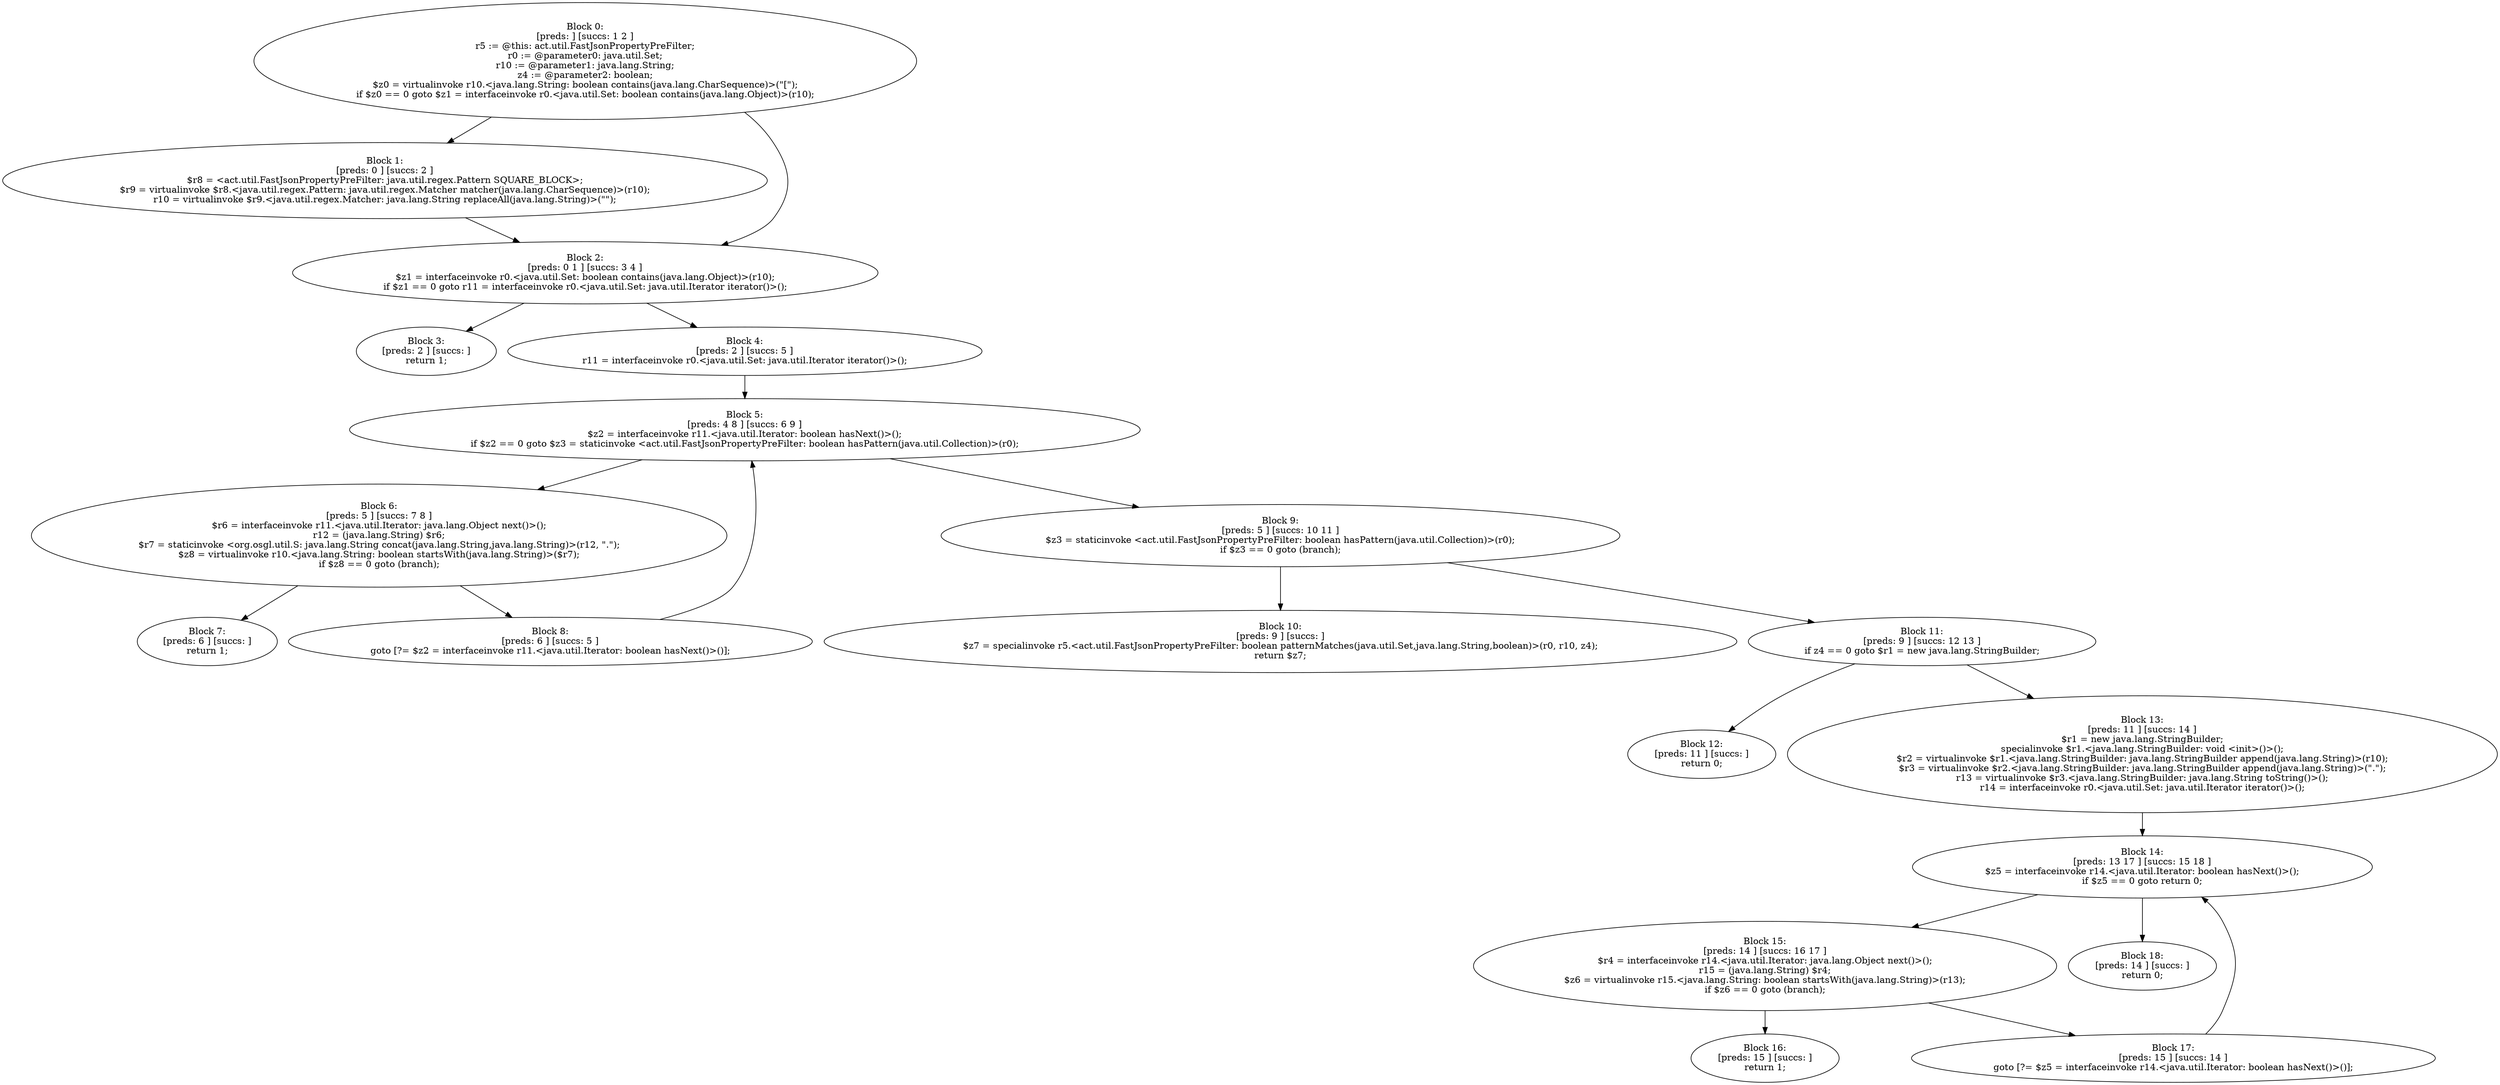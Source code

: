 digraph "unitGraph" {
    "Block 0:
[preds: ] [succs: 1 2 ]
r5 := @this: act.util.FastJsonPropertyPreFilter;
r0 := @parameter0: java.util.Set;
r10 := @parameter1: java.lang.String;
z4 := @parameter2: boolean;
$z0 = virtualinvoke r10.<java.lang.String: boolean contains(java.lang.CharSequence)>(\"[\");
if $z0 == 0 goto $z1 = interfaceinvoke r0.<java.util.Set: boolean contains(java.lang.Object)>(r10);
"
    "Block 1:
[preds: 0 ] [succs: 2 ]
$r8 = <act.util.FastJsonPropertyPreFilter: java.util.regex.Pattern SQUARE_BLOCK>;
$r9 = virtualinvoke $r8.<java.util.regex.Pattern: java.util.regex.Matcher matcher(java.lang.CharSequence)>(r10);
r10 = virtualinvoke $r9.<java.util.regex.Matcher: java.lang.String replaceAll(java.lang.String)>(\"\");
"
    "Block 2:
[preds: 0 1 ] [succs: 3 4 ]
$z1 = interfaceinvoke r0.<java.util.Set: boolean contains(java.lang.Object)>(r10);
if $z1 == 0 goto r11 = interfaceinvoke r0.<java.util.Set: java.util.Iterator iterator()>();
"
    "Block 3:
[preds: 2 ] [succs: ]
return 1;
"
    "Block 4:
[preds: 2 ] [succs: 5 ]
r11 = interfaceinvoke r0.<java.util.Set: java.util.Iterator iterator()>();
"
    "Block 5:
[preds: 4 8 ] [succs: 6 9 ]
$z2 = interfaceinvoke r11.<java.util.Iterator: boolean hasNext()>();
if $z2 == 0 goto $z3 = staticinvoke <act.util.FastJsonPropertyPreFilter: boolean hasPattern(java.util.Collection)>(r0);
"
    "Block 6:
[preds: 5 ] [succs: 7 8 ]
$r6 = interfaceinvoke r11.<java.util.Iterator: java.lang.Object next()>();
r12 = (java.lang.String) $r6;
$r7 = staticinvoke <org.osgl.util.S: java.lang.String concat(java.lang.String,java.lang.String)>(r12, \".\");
$z8 = virtualinvoke r10.<java.lang.String: boolean startsWith(java.lang.String)>($r7);
if $z8 == 0 goto (branch);
"
    "Block 7:
[preds: 6 ] [succs: ]
return 1;
"
    "Block 8:
[preds: 6 ] [succs: 5 ]
goto [?= $z2 = interfaceinvoke r11.<java.util.Iterator: boolean hasNext()>()];
"
    "Block 9:
[preds: 5 ] [succs: 10 11 ]
$z3 = staticinvoke <act.util.FastJsonPropertyPreFilter: boolean hasPattern(java.util.Collection)>(r0);
if $z3 == 0 goto (branch);
"
    "Block 10:
[preds: 9 ] [succs: ]
$z7 = specialinvoke r5.<act.util.FastJsonPropertyPreFilter: boolean patternMatches(java.util.Set,java.lang.String,boolean)>(r0, r10, z4);
return $z7;
"
    "Block 11:
[preds: 9 ] [succs: 12 13 ]
if z4 == 0 goto $r1 = new java.lang.StringBuilder;
"
    "Block 12:
[preds: 11 ] [succs: ]
return 0;
"
    "Block 13:
[preds: 11 ] [succs: 14 ]
$r1 = new java.lang.StringBuilder;
specialinvoke $r1.<java.lang.StringBuilder: void <init>()>();
$r2 = virtualinvoke $r1.<java.lang.StringBuilder: java.lang.StringBuilder append(java.lang.String)>(r10);
$r3 = virtualinvoke $r2.<java.lang.StringBuilder: java.lang.StringBuilder append(java.lang.String)>(\".\");
r13 = virtualinvoke $r3.<java.lang.StringBuilder: java.lang.String toString()>();
r14 = interfaceinvoke r0.<java.util.Set: java.util.Iterator iterator()>();
"
    "Block 14:
[preds: 13 17 ] [succs: 15 18 ]
$z5 = interfaceinvoke r14.<java.util.Iterator: boolean hasNext()>();
if $z5 == 0 goto return 0;
"
    "Block 15:
[preds: 14 ] [succs: 16 17 ]
$r4 = interfaceinvoke r14.<java.util.Iterator: java.lang.Object next()>();
r15 = (java.lang.String) $r4;
$z6 = virtualinvoke r15.<java.lang.String: boolean startsWith(java.lang.String)>(r13);
if $z6 == 0 goto (branch);
"
    "Block 16:
[preds: 15 ] [succs: ]
return 1;
"
    "Block 17:
[preds: 15 ] [succs: 14 ]
goto [?= $z5 = interfaceinvoke r14.<java.util.Iterator: boolean hasNext()>()];
"
    "Block 18:
[preds: 14 ] [succs: ]
return 0;
"
    "Block 0:
[preds: ] [succs: 1 2 ]
r5 := @this: act.util.FastJsonPropertyPreFilter;
r0 := @parameter0: java.util.Set;
r10 := @parameter1: java.lang.String;
z4 := @parameter2: boolean;
$z0 = virtualinvoke r10.<java.lang.String: boolean contains(java.lang.CharSequence)>(\"[\");
if $z0 == 0 goto $z1 = interfaceinvoke r0.<java.util.Set: boolean contains(java.lang.Object)>(r10);
"->"Block 1:
[preds: 0 ] [succs: 2 ]
$r8 = <act.util.FastJsonPropertyPreFilter: java.util.regex.Pattern SQUARE_BLOCK>;
$r9 = virtualinvoke $r8.<java.util.regex.Pattern: java.util.regex.Matcher matcher(java.lang.CharSequence)>(r10);
r10 = virtualinvoke $r9.<java.util.regex.Matcher: java.lang.String replaceAll(java.lang.String)>(\"\");
";
    "Block 0:
[preds: ] [succs: 1 2 ]
r5 := @this: act.util.FastJsonPropertyPreFilter;
r0 := @parameter0: java.util.Set;
r10 := @parameter1: java.lang.String;
z4 := @parameter2: boolean;
$z0 = virtualinvoke r10.<java.lang.String: boolean contains(java.lang.CharSequence)>(\"[\");
if $z0 == 0 goto $z1 = interfaceinvoke r0.<java.util.Set: boolean contains(java.lang.Object)>(r10);
"->"Block 2:
[preds: 0 1 ] [succs: 3 4 ]
$z1 = interfaceinvoke r0.<java.util.Set: boolean contains(java.lang.Object)>(r10);
if $z1 == 0 goto r11 = interfaceinvoke r0.<java.util.Set: java.util.Iterator iterator()>();
";
    "Block 1:
[preds: 0 ] [succs: 2 ]
$r8 = <act.util.FastJsonPropertyPreFilter: java.util.regex.Pattern SQUARE_BLOCK>;
$r9 = virtualinvoke $r8.<java.util.regex.Pattern: java.util.regex.Matcher matcher(java.lang.CharSequence)>(r10);
r10 = virtualinvoke $r9.<java.util.regex.Matcher: java.lang.String replaceAll(java.lang.String)>(\"\");
"->"Block 2:
[preds: 0 1 ] [succs: 3 4 ]
$z1 = interfaceinvoke r0.<java.util.Set: boolean contains(java.lang.Object)>(r10);
if $z1 == 0 goto r11 = interfaceinvoke r0.<java.util.Set: java.util.Iterator iterator()>();
";
    "Block 2:
[preds: 0 1 ] [succs: 3 4 ]
$z1 = interfaceinvoke r0.<java.util.Set: boolean contains(java.lang.Object)>(r10);
if $z1 == 0 goto r11 = interfaceinvoke r0.<java.util.Set: java.util.Iterator iterator()>();
"->"Block 3:
[preds: 2 ] [succs: ]
return 1;
";
    "Block 2:
[preds: 0 1 ] [succs: 3 4 ]
$z1 = interfaceinvoke r0.<java.util.Set: boolean contains(java.lang.Object)>(r10);
if $z1 == 0 goto r11 = interfaceinvoke r0.<java.util.Set: java.util.Iterator iterator()>();
"->"Block 4:
[preds: 2 ] [succs: 5 ]
r11 = interfaceinvoke r0.<java.util.Set: java.util.Iterator iterator()>();
";
    "Block 4:
[preds: 2 ] [succs: 5 ]
r11 = interfaceinvoke r0.<java.util.Set: java.util.Iterator iterator()>();
"->"Block 5:
[preds: 4 8 ] [succs: 6 9 ]
$z2 = interfaceinvoke r11.<java.util.Iterator: boolean hasNext()>();
if $z2 == 0 goto $z3 = staticinvoke <act.util.FastJsonPropertyPreFilter: boolean hasPattern(java.util.Collection)>(r0);
";
    "Block 5:
[preds: 4 8 ] [succs: 6 9 ]
$z2 = interfaceinvoke r11.<java.util.Iterator: boolean hasNext()>();
if $z2 == 0 goto $z3 = staticinvoke <act.util.FastJsonPropertyPreFilter: boolean hasPattern(java.util.Collection)>(r0);
"->"Block 6:
[preds: 5 ] [succs: 7 8 ]
$r6 = interfaceinvoke r11.<java.util.Iterator: java.lang.Object next()>();
r12 = (java.lang.String) $r6;
$r7 = staticinvoke <org.osgl.util.S: java.lang.String concat(java.lang.String,java.lang.String)>(r12, \".\");
$z8 = virtualinvoke r10.<java.lang.String: boolean startsWith(java.lang.String)>($r7);
if $z8 == 0 goto (branch);
";
    "Block 5:
[preds: 4 8 ] [succs: 6 9 ]
$z2 = interfaceinvoke r11.<java.util.Iterator: boolean hasNext()>();
if $z2 == 0 goto $z3 = staticinvoke <act.util.FastJsonPropertyPreFilter: boolean hasPattern(java.util.Collection)>(r0);
"->"Block 9:
[preds: 5 ] [succs: 10 11 ]
$z3 = staticinvoke <act.util.FastJsonPropertyPreFilter: boolean hasPattern(java.util.Collection)>(r0);
if $z3 == 0 goto (branch);
";
    "Block 6:
[preds: 5 ] [succs: 7 8 ]
$r6 = interfaceinvoke r11.<java.util.Iterator: java.lang.Object next()>();
r12 = (java.lang.String) $r6;
$r7 = staticinvoke <org.osgl.util.S: java.lang.String concat(java.lang.String,java.lang.String)>(r12, \".\");
$z8 = virtualinvoke r10.<java.lang.String: boolean startsWith(java.lang.String)>($r7);
if $z8 == 0 goto (branch);
"->"Block 7:
[preds: 6 ] [succs: ]
return 1;
";
    "Block 6:
[preds: 5 ] [succs: 7 8 ]
$r6 = interfaceinvoke r11.<java.util.Iterator: java.lang.Object next()>();
r12 = (java.lang.String) $r6;
$r7 = staticinvoke <org.osgl.util.S: java.lang.String concat(java.lang.String,java.lang.String)>(r12, \".\");
$z8 = virtualinvoke r10.<java.lang.String: boolean startsWith(java.lang.String)>($r7);
if $z8 == 0 goto (branch);
"->"Block 8:
[preds: 6 ] [succs: 5 ]
goto [?= $z2 = interfaceinvoke r11.<java.util.Iterator: boolean hasNext()>()];
";
    "Block 8:
[preds: 6 ] [succs: 5 ]
goto [?= $z2 = interfaceinvoke r11.<java.util.Iterator: boolean hasNext()>()];
"->"Block 5:
[preds: 4 8 ] [succs: 6 9 ]
$z2 = interfaceinvoke r11.<java.util.Iterator: boolean hasNext()>();
if $z2 == 0 goto $z3 = staticinvoke <act.util.FastJsonPropertyPreFilter: boolean hasPattern(java.util.Collection)>(r0);
";
    "Block 9:
[preds: 5 ] [succs: 10 11 ]
$z3 = staticinvoke <act.util.FastJsonPropertyPreFilter: boolean hasPattern(java.util.Collection)>(r0);
if $z3 == 0 goto (branch);
"->"Block 10:
[preds: 9 ] [succs: ]
$z7 = specialinvoke r5.<act.util.FastJsonPropertyPreFilter: boolean patternMatches(java.util.Set,java.lang.String,boolean)>(r0, r10, z4);
return $z7;
";
    "Block 9:
[preds: 5 ] [succs: 10 11 ]
$z3 = staticinvoke <act.util.FastJsonPropertyPreFilter: boolean hasPattern(java.util.Collection)>(r0);
if $z3 == 0 goto (branch);
"->"Block 11:
[preds: 9 ] [succs: 12 13 ]
if z4 == 0 goto $r1 = new java.lang.StringBuilder;
";
    "Block 11:
[preds: 9 ] [succs: 12 13 ]
if z4 == 0 goto $r1 = new java.lang.StringBuilder;
"->"Block 12:
[preds: 11 ] [succs: ]
return 0;
";
    "Block 11:
[preds: 9 ] [succs: 12 13 ]
if z4 == 0 goto $r1 = new java.lang.StringBuilder;
"->"Block 13:
[preds: 11 ] [succs: 14 ]
$r1 = new java.lang.StringBuilder;
specialinvoke $r1.<java.lang.StringBuilder: void <init>()>();
$r2 = virtualinvoke $r1.<java.lang.StringBuilder: java.lang.StringBuilder append(java.lang.String)>(r10);
$r3 = virtualinvoke $r2.<java.lang.StringBuilder: java.lang.StringBuilder append(java.lang.String)>(\".\");
r13 = virtualinvoke $r3.<java.lang.StringBuilder: java.lang.String toString()>();
r14 = interfaceinvoke r0.<java.util.Set: java.util.Iterator iterator()>();
";
    "Block 13:
[preds: 11 ] [succs: 14 ]
$r1 = new java.lang.StringBuilder;
specialinvoke $r1.<java.lang.StringBuilder: void <init>()>();
$r2 = virtualinvoke $r1.<java.lang.StringBuilder: java.lang.StringBuilder append(java.lang.String)>(r10);
$r3 = virtualinvoke $r2.<java.lang.StringBuilder: java.lang.StringBuilder append(java.lang.String)>(\".\");
r13 = virtualinvoke $r3.<java.lang.StringBuilder: java.lang.String toString()>();
r14 = interfaceinvoke r0.<java.util.Set: java.util.Iterator iterator()>();
"->"Block 14:
[preds: 13 17 ] [succs: 15 18 ]
$z5 = interfaceinvoke r14.<java.util.Iterator: boolean hasNext()>();
if $z5 == 0 goto return 0;
";
    "Block 14:
[preds: 13 17 ] [succs: 15 18 ]
$z5 = interfaceinvoke r14.<java.util.Iterator: boolean hasNext()>();
if $z5 == 0 goto return 0;
"->"Block 15:
[preds: 14 ] [succs: 16 17 ]
$r4 = interfaceinvoke r14.<java.util.Iterator: java.lang.Object next()>();
r15 = (java.lang.String) $r4;
$z6 = virtualinvoke r15.<java.lang.String: boolean startsWith(java.lang.String)>(r13);
if $z6 == 0 goto (branch);
";
    "Block 14:
[preds: 13 17 ] [succs: 15 18 ]
$z5 = interfaceinvoke r14.<java.util.Iterator: boolean hasNext()>();
if $z5 == 0 goto return 0;
"->"Block 18:
[preds: 14 ] [succs: ]
return 0;
";
    "Block 15:
[preds: 14 ] [succs: 16 17 ]
$r4 = interfaceinvoke r14.<java.util.Iterator: java.lang.Object next()>();
r15 = (java.lang.String) $r4;
$z6 = virtualinvoke r15.<java.lang.String: boolean startsWith(java.lang.String)>(r13);
if $z6 == 0 goto (branch);
"->"Block 16:
[preds: 15 ] [succs: ]
return 1;
";
    "Block 15:
[preds: 14 ] [succs: 16 17 ]
$r4 = interfaceinvoke r14.<java.util.Iterator: java.lang.Object next()>();
r15 = (java.lang.String) $r4;
$z6 = virtualinvoke r15.<java.lang.String: boolean startsWith(java.lang.String)>(r13);
if $z6 == 0 goto (branch);
"->"Block 17:
[preds: 15 ] [succs: 14 ]
goto [?= $z5 = interfaceinvoke r14.<java.util.Iterator: boolean hasNext()>()];
";
    "Block 17:
[preds: 15 ] [succs: 14 ]
goto [?= $z5 = interfaceinvoke r14.<java.util.Iterator: boolean hasNext()>()];
"->"Block 14:
[preds: 13 17 ] [succs: 15 18 ]
$z5 = interfaceinvoke r14.<java.util.Iterator: boolean hasNext()>();
if $z5 == 0 goto return 0;
";
}

